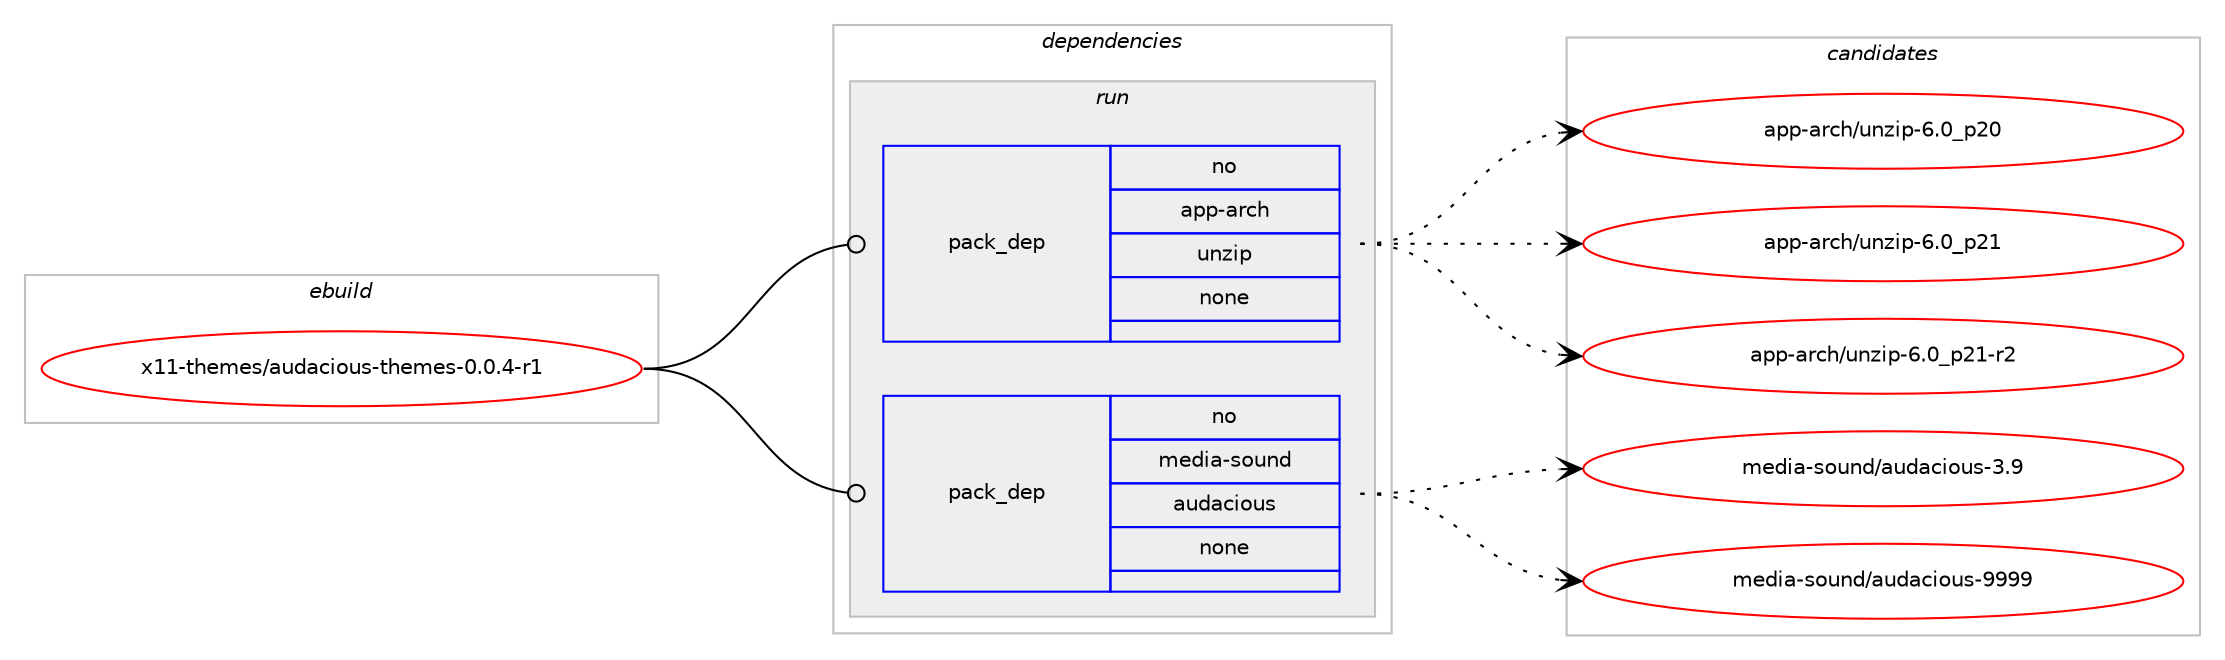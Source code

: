digraph prolog {

# *************
# Graph options
# *************

newrank=true;
concentrate=true;
compound=true;
graph [rankdir=LR,fontname=Helvetica,fontsize=10,ranksep=1.5];#, ranksep=2.5, nodesep=0.2];
edge  [arrowhead=vee];
node  [fontname=Helvetica,fontsize=10];

# **********
# The ebuild
# **********

subgraph cluster_leftcol {
color=gray;
rank=same;
label=<<i>ebuild</i>>;
id [label="x11-themes/audacious-themes-0.0.4-r1", color=red, width=4, href="../x11-themes/audacious-themes-0.0.4-r1.svg"];
}

# ****************
# The dependencies
# ****************

subgraph cluster_midcol {
color=gray;
label=<<i>dependencies</i>>;
subgraph cluster_compile {
fillcolor="#eeeeee";
style=filled;
label=<<i>compile</i>>;
}
subgraph cluster_compileandrun {
fillcolor="#eeeeee";
style=filled;
label=<<i>compile and run</i>>;
}
subgraph cluster_run {
fillcolor="#eeeeee";
style=filled;
label=<<i>run</i>>;
subgraph pack6784 {
dependency7707 [label=<<TABLE BORDER="0" CELLBORDER="1" CELLSPACING="0" CELLPADDING="4" WIDTH="220"><TR><TD ROWSPAN="6" CELLPADDING="30">pack_dep</TD></TR><TR><TD WIDTH="110">no</TD></TR><TR><TD>app-arch</TD></TR><TR><TD>unzip</TD></TR><TR><TD>none</TD></TR><TR><TD></TD></TR></TABLE>>, shape=none, color=blue];
}
id:e -> dependency7707:w [weight=20,style="solid",arrowhead="odot"];
subgraph pack6785 {
dependency7708 [label=<<TABLE BORDER="0" CELLBORDER="1" CELLSPACING="0" CELLPADDING="4" WIDTH="220"><TR><TD ROWSPAN="6" CELLPADDING="30">pack_dep</TD></TR><TR><TD WIDTH="110">no</TD></TR><TR><TD>media-sound</TD></TR><TR><TD>audacious</TD></TR><TR><TD>none</TD></TR><TR><TD></TD></TR></TABLE>>, shape=none, color=blue];
}
id:e -> dependency7708:w [weight=20,style="solid",arrowhead="odot"];
}
}

# **************
# The candidates
# **************

subgraph cluster_choices {
rank=same;
color=gray;
label=<<i>candidates</i>>;

subgraph choice6784 {
color=black;
nodesep=1;
choice971121124597114991044711711012210511245544648951125048 [label="app-arch/unzip-6.0_p20", color=red, width=4,href="../app-arch/unzip-6.0_p20.svg"];
choice971121124597114991044711711012210511245544648951125049 [label="app-arch/unzip-6.0_p21", color=red, width=4,href="../app-arch/unzip-6.0_p21.svg"];
choice9711211245971149910447117110122105112455446489511250494511450 [label="app-arch/unzip-6.0_p21-r2", color=red, width=4,href="../app-arch/unzip-6.0_p21-r2.svg"];
dependency7707:e -> choice971121124597114991044711711012210511245544648951125048:w [style=dotted,weight="100"];
dependency7707:e -> choice971121124597114991044711711012210511245544648951125049:w [style=dotted,weight="100"];
dependency7707:e -> choice9711211245971149910447117110122105112455446489511250494511450:w [style=dotted,weight="100"];
}
subgraph choice6785 {
color=black;
nodesep=1;
choice10910110010597451151111171101004797117100979910511111711545514657 [label="media-sound/audacious-3.9", color=red, width=4,href="../media-sound/audacious-3.9.svg"];
choice1091011001059745115111117110100479711710097991051111171154557575757 [label="media-sound/audacious-9999", color=red, width=4,href="../media-sound/audacious-9999.svg"];
dependency7708:e -> choice10910110010597451151111171101004797117100979910511111711545514657:w [style=dotted,weight="100"];
dependency7708:e -> choice1091011001059745115111117110100479711710097991051111171154557575757:w [style=dotted,weight="100"];
}
}

}
